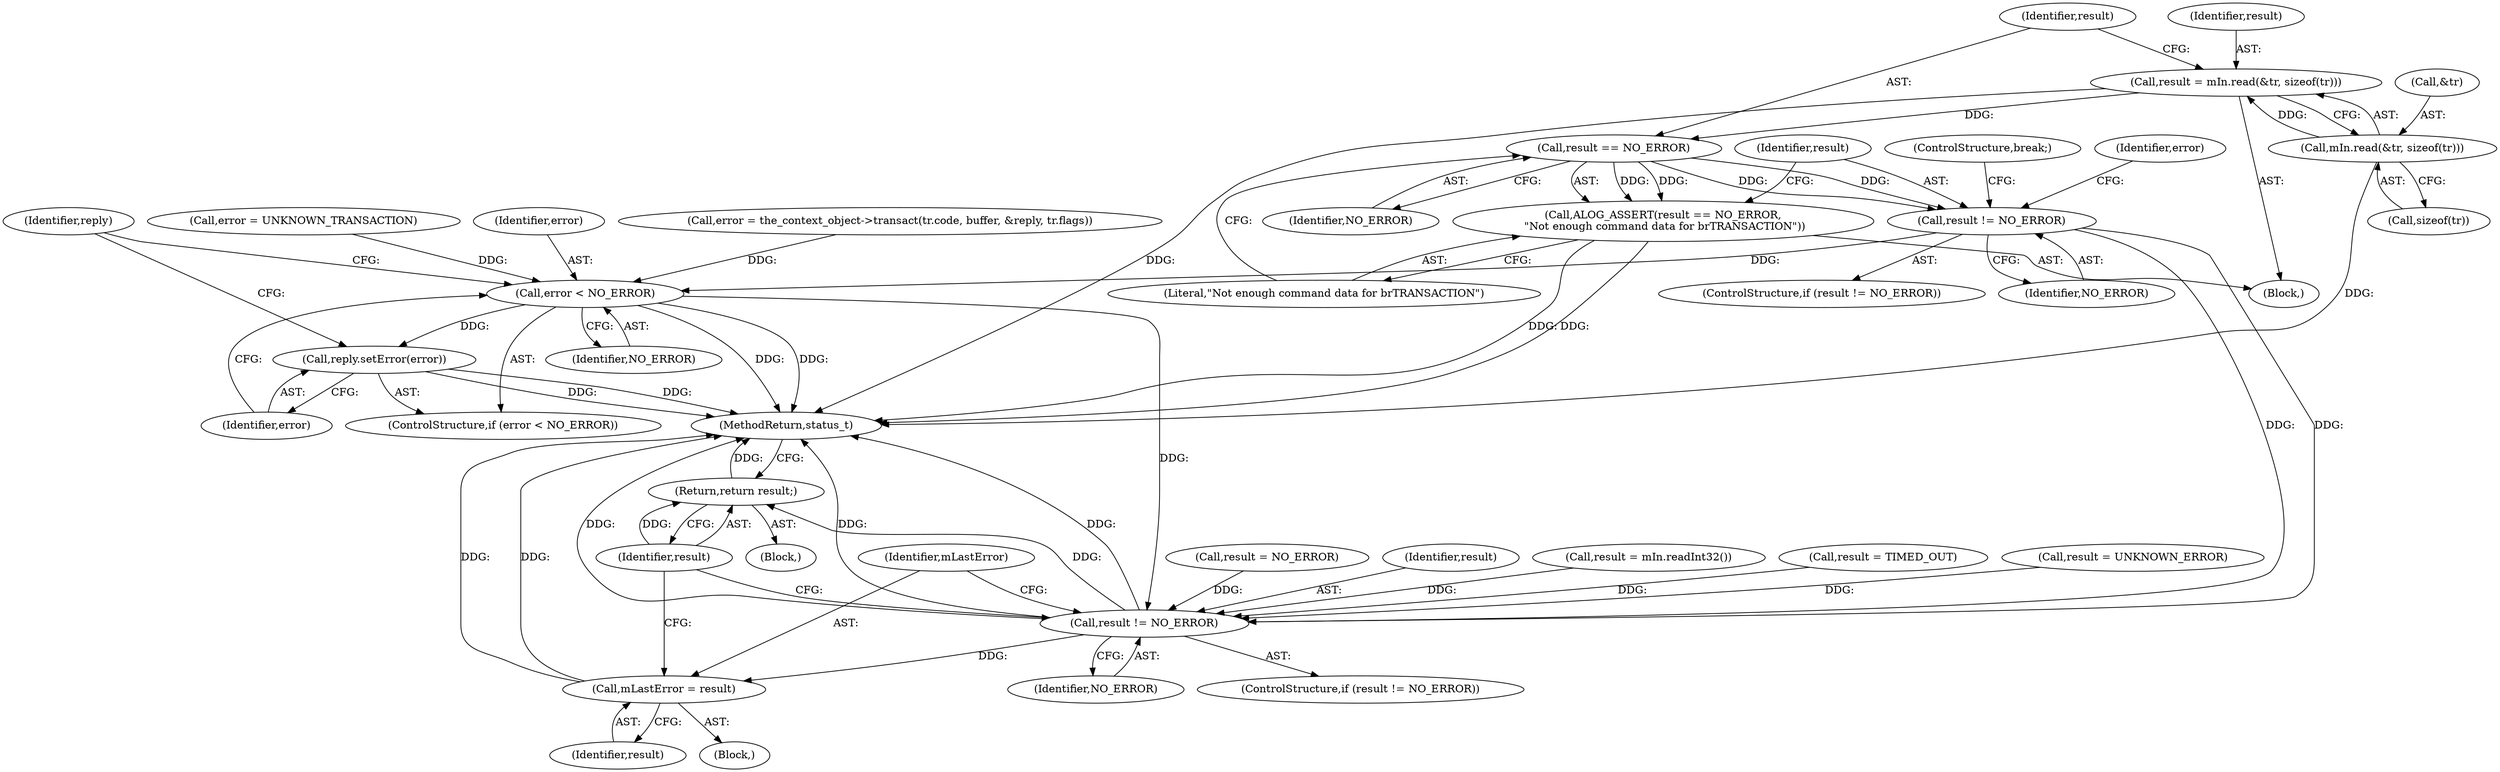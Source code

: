 digraph "0_Android_a59b827869a2ea04022dd225007f29af8d61837a@API" {
"1000262" [label="(Call,result = mIn.read(&tr, sizeof(tr)))"];
"1000264" [label="(Call,mIn.read(&tr, sizeof(tr)))"];
"1000270" [label="(Call,result == NO_ERROR)"];
"1000269" [label="(Call,ALOG_ASSERT(result == NO_ERROR,\n \"Not enough command data for brTRANSACTION\"))"];
"1000275" [label="(Call,result != NO_ERROR)"];
"1000483" [label="(Call,error < NO_ERROR)"];
"1000486" [label="(Call,reply.setError(error))"];
"1000583" [label="(Call,result != NO_ERROR)"];
"1000587" [label="(Call,mLastError = result)"];
"1000590" [label="(Return,return result;)"];
"1000108" [label="(Call,result = NO_ERROR)"];
"1000273" [label="(Literal,\"Not enough command data for brTRANSACTION\")"];
"1000584" [label="(Identifier,result)"];
"1000264" [label="(Call,mIn.read(&tr, sizeof(tr)))"];
"1000281" [label="(Call,error = the_context_object->transact(tr.code, buffer, &reply, tr.flags))"];
"1000585" [label="(Identifier,NO_ERROR)"];
"1000267" [label="(Call,sizeof(tr))"];
"1000589" [label="(Identifier,result)"];
"1000485" [label="(Identifier,NO_ERROR)"];
"1000591" [label="(Identifier,result)"];
"1000265" [label="(Call,&tr)"];
"1000274" [label="(ControlStructure,if (result != NO_ERROR))"];
"1000277" [label="(Identifier,NO_ERROR)"];
"1000487" [label="(Identifier,error)"];
"1000583" [label="(Call,result != NO_ERROR)"];
"1000271" [label="(Identifier,result)"];
"1000489" [label="(Identifier,reply)"];
"1000483" [label="(Call,error < NO_ERROR)"];
"1000590" [label="(Return,return result;)"];
"1000486" [label="(Call,reply.setError(error))"];
"1000275" [label="(Call,result != NO_ERROR)"];
"1000260" [label="(Block,)"];
"1000587" [label="(Call,mLastError = result)"];
"1000117" [label="(Call,result = mIn.readInt32())"];
"1000586" [label="(Block,)"];
"1000592" [label="(MethodReturn,status_t)"];
"1000564" [label="(Call,result = TIMED_OUT)"];
"1000272" [label="(Identifier,NO_ERROR)"];
"1000269" [label="(Call,ALOG_ASSERT(result == NO_ERROR,\n \"Not enough command data for brTRANSACTION\"))"];
"1000278" [label="(ControlStructure,break;)"];
"1000588" [label="(Identifier,mLastError)"];
"1000578" [label="(Call,result = UNKNOWN_ERROR)"];
"1000482" [label="(ControlStructure,if (error < NO_ERROR))"];
"1000582" [label="(ControlStructure,if (result != NO_ERROR))"];
"1000262" [label="(Call,result = mIn.read(&tr, sizeof(tr)))"];
"1000276" [label="(Identifier,result)"];
"1000104" [label="(Block,)"];
"1000467" [label="(Call,error = UNKNOWN_TRANSACTION)"];
"1000263" [label="(Identifier,result)"];
"1000484" [label="(Identifier,error)"];
"1000270" [label="(Call,result == NO_ERROR)"];
"1000282" [label="(Identifier,error)"];
"1000262" -> "1000260"  [label="AST: "];
"1000262" -> "1000264"  [label="CFG: "];
"1000263" -> "1000262"  [label="AST: "];
"1000264" -> "1000262"  [label="AST: "];
"1000271" -> "1000262"  [label="CFG: "];
"1000262" -> "1000592"  [label="DDG: "];
"1000264" -> "1000262"  [label="DDG: "];
"1000262" -> "1000270"  [label="DDG: "];
"1000264" -> "1000267"  [label="CFG: "];
"1000265" -> "1000264"  [label="AST: "];
"1000267" -> "1000264"  [label="AST: "];
"1000264" -> "1000592"  [label="DDG: "];
"1000270" -> "1000269"  [label="AST: "];
"1000270" -> "1000272"  [label="CFG: "];
"1000271" -> "1000270"  [label="AST: "];
"1000272" -> "1000270"  [label="AST: "];
"1000273" -> "1000270"  [label="CFG: "];
"1000270" -> "1000269"  [label="DDG: "];
"1000270" -> "1000269"  [label="DDG: "];
"1000270" -> "1000275"  [label="DDG: "];
"1000270" -> "1000275"  [label="DDG: "];
"1000269" -> "1000260"  [label="AST: "];
"1000269" -> "1000273"  [label="CFG: "];
"1000273" -> "1000269"  [label="AST: "];
"1000276" -> "1000269"  [label="CFG: "];
"1000269" -> "1000592"  [label="DDG: "];
"1000269" -> "1000592"  [label="DDG: "];
"1000275" -> "1000274"  [label="AST: "];
"1000275" -> "1000277"  [label="CFG: "];
"1000276" -> "1000275"  [label="AST: "];
"1000277" -> "1000275"  [label="AST: "];
"1000278" -> "1000275"  [label="CFG: "];
"1000282" -> "1000275"  [label="CFG: "];
"1000275" -> "1000483"  [label="DDG: "];
"1000275" -> "1000583"  [label="DDG: "];
"1000275" -> "1000583"  [label="DDG: "];
"1000483" -> "1000482"  [label="AST: "];
"1000483" -> "1000485"  [label="CFG: "];
"1000484" -> "1000483"  [label="AST: "];
"1000485" -> "1000483"  [label="AST: "];
"1000487" -> "1000483"  [label="CFG: "];
"1000489" -> "1000483"  [label="CFG: "];
"1000483" -> "1000592"  [label="DDG: "];
"1000483" -> "1000592"  [label="DDG: "];
"1000281" -> "1000483"  [label="DDG: "];
"1000467" -> "1000483"  [label="DDG: "];
"1000483" -> "1000486"  [label="DDG: "];
"1000483" -> "1000583"  [label="DDG: "];
"1000486" -> "1000482"  [label="AST: "];
"1000486" -> "1000487"  [label="CFG: "];
"1000487" -> "1000486"  [label="AST: "];
"1000489" -> "1000486"  [label="CFG: "];
"1000486" -> "1000592"  [label="DDG: "];
"1000486" -> "1000592"  [label="DDG: "];
"1000583" -> "1000582"  [label="AST: "];
"1000583" -> "1000585"  [label="CFG: "];
"1000584" -> "1000583"  [label="AST: "];
"1000585" -> "1000583"  [label="AST: "];
"1000588" -> "1000583"  [label="CFG: "];
"1000591" -> "1000583"  [label="CFG: "];
"1000583" -> "1000592"  [label="DDG: "];
"1000583" -> "1000592"  [label="DDG: "];
"1000583" -> "1000592"  [label="DDG: "];
"1000578" -> "1000583"  [label="DDG: "];
"1000108" -> "1000583"  [label="DDG: "];
"1000564" -> "1000583"  [label="DDG: "];
"1000117" -> "1000583"  [label="DDG: "];
"1000583" -> "1000587"  [label="DDG: "];
"1000583" -> "1000590"  [label="DDG: "];
"1000587" -> "1000586"  [label="AST: "];
"1000587" -> "1000589"  [label="CFG: "];
"1000588" -> "1000587"  [label="AST: "];
"1000589" -> "1000587"  [label="AST: "];
"1000591" -> "1000587"  [label="CFG: "];
"1000587" -> "1000592"  [label="DDG: "];
"1000587" -> "1000592"  [label="DDG: "];
"1000590" -> "1000104"  [label="AST: "];
"1000590" -> "1000591"  [label="CFG: "];
"1000591" -> "1000590"  [label="AST: "];
"1000592" -> "1000590"  [label="CFG: "];
"1000590" -> "1000592"  [label="DDG: "];
"1000591" -> "1000590"  [label="DDG: "];
}
